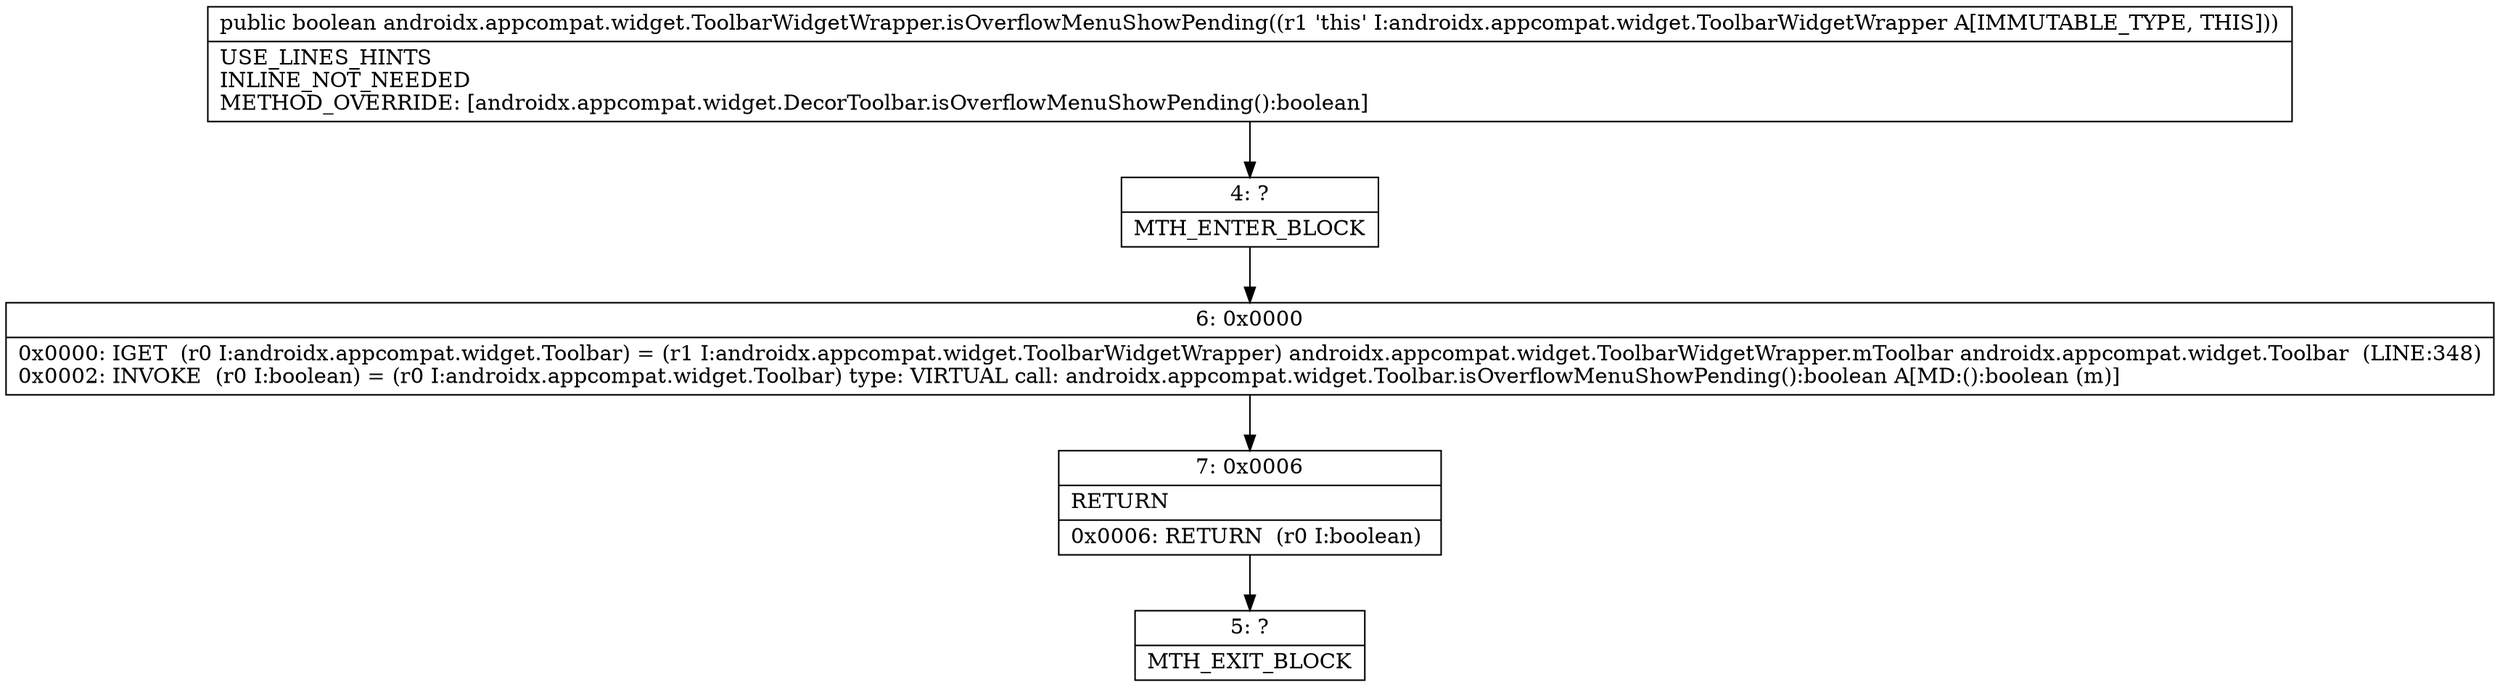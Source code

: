 digraph "CFG forandroidx.appcompat.widget.ToolbarWidgetWrapper.isOverflowMenuShowPending()Z" {
Node_4 [shape=record,label="{4\:\ ?|MTH_ENTER_BLOCK\l}"];
Node_6 [shape=record,label="{6\:\ 0x0000|0x0000: IGET  (r0 I:androidx.appcompat.widget.Toolbar) = (r1 I:androidx.appcompat.widget.ToolbarWidgetWrapper) androidx.appcompat.widget.ToolbarWidgetWrapper.mToolbar androidx.appcompat.widget.Toolbar  (LINE:348)\l0x0002: INVOKE  (r0 I:boolean) = (r0 I:androidx.appcompat.widget.Toolbar) type: VIRTUAL call: androidx.appcompat.widget.Toolbar.isOverflowMenuShowPending():boolean A[MD:():boolean (m)]\l}"];
Node_7 [shape=record,label="{7\:\ 0x0006|RETURN\l|0x0006: RETURN  (r0 I:boolean) \l}"];
Node_5 [shape=record,label="{5\:\ ?|MTH_EXIT_BLOCK\l}"];
MethodNode[shape=record,label="{public boolean androidx.appcompat.widget.ToolbarWidgetWrapper.isOverflowMenuShowPending((r1 'this' I:androidx.appcompat.widget.ToolbarWidgetWrapper A[IMMUTABLE_TYPE, THIS]))  | USE_LINES_HINTS\lINLINE_NOT_NEEDED\lMETHOD_OVERRIDE: [androidx.appcompat.widget.DecorToolbar.isOverflowMenuShowPending():boolean]\l}"];
MethodNode -> Node_4;Node_4 -> Node_6;
Node_6 -> Node_7;
Node_7 -> Node_5;
}

